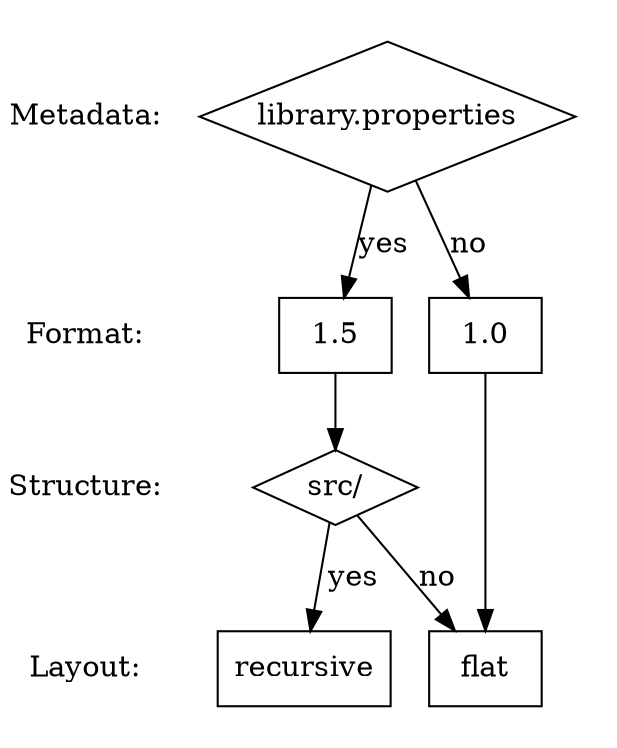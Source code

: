 // See: https://www.graphviz.org/documentation/
digraph {
  // This generates library-layout.png using the following command:
  // dot -Tsvg -olibrary-layout.svg library-layout.dot
  graph [
    splines=line
  ]
  node [
    shape=box
  ]

  subgraph {
    // This subgraph provides the labels on left margin
    node [
      margin="0.0,0.0"
      shape=none
      width=0.0
    ]
    "Metadata:" -> "Format:" -> "Structure:" -> "Layout:" [style=invis]
  }

  subgraph cluster1 {
    peripheries=0
    "library.properties" [height=1.0 margin="0.0,0.0" shape=diamond width=0.0]
    "library.properties" -> "1.5" [label="yes"]
    "library.properties" -> "1.0" [label="no"]
    subgraph cluster2 {
      peripheries=0
      rank=same
      "1.5"
      "1.0"
    }
    "1.5" -> "src/"
    "src/" [shape=diamond]
    "src/" -> "recursive" [label=" yes"]
    "src/" -> "flat" [label="no"]
    "1.0" -> "flat"
  }
}
